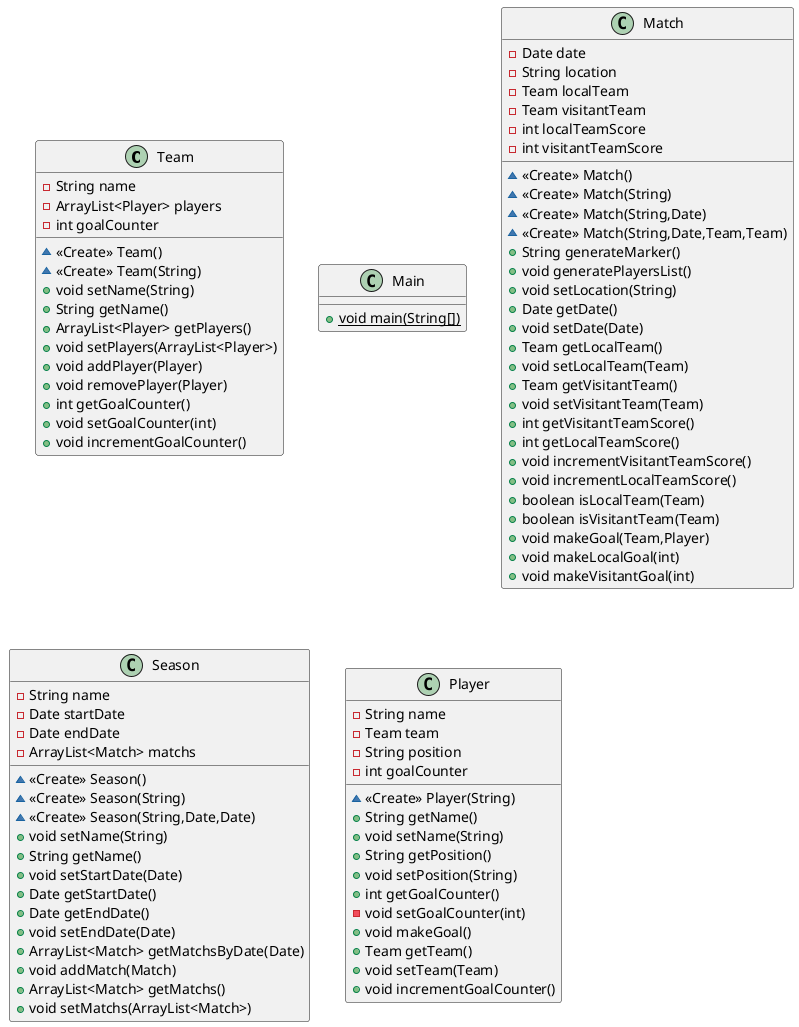 @startuml
class Team {
- String name
- ArrayList<Player> players
- int goalCounter
~ <<Create>> Team()
~ <<Create>> Team(String)
+ void setName(String)
+ String getName()
+ ArrayList<Player> getPlayers()
+ void setPlayers(ArrayList<Player>)
+ void addPlayer(Player)
+ void removePlayer(Player)
+ int getGoalCounter()
+ void setGoalCounter(int)
+ void incrementGoalCounter()
}
class Main {
+ {static} void main(String[])
}
class Match {
- Date date
- String location
- Team localTeam
- Team visitantTeam
- int localTeamScore
- int visitantTeamScore
~ <<Create>> Match()
~ <<Create>> Match(String)
~ <<Create>> Match(String,Date)
~ <<Create>> Match(String,Date,Team,Team)
+ String generateMarker()
+ void generatePlayersList()
+ void setLocation(String)
+ Date getDate()
+ void setDate(Date)
+ Team getLocalTeam()
+ void setLocalTeam(Team)
+ Team getVisitantTeam()
+ void setVisitantTeam(Team)
+ int getVisitantTeamScore()
+ int getLocalTeamScore()
+ void incrementVisitantTeamScore()
+ void incrementLocalTeamScore()
+ boolean isLocalTeam(Team)
+ boolean isVisitantTeam(Team)
+ void makeGoal(Team,Player)
+ void makeLocalGoal(int)
+ void makeVisitantGoal(int)
}
class Season {
- String name
- Date startDate
- Date endDate
- ArrayList<Match> matchs
~ <<Create>> Season()
~ <<Create>> Season(String)
~ <<Create>> Season(String,Date,Date)
+ void setName(String)
+ String getName()
+ void setStartDate(Date)
+ Date getStartDate()
+ Date getEndDate()
+ void setEndDate(Date)
+ ArrayList<Match> getMatchsByDate(Date)
+ void addMatch(Match)
+ ArrayList<Match> getMatchs()
+ void setMatchs(ArrayList<Match>)
}
class Player {
- String name
- Team team
- String position
- int goalCounter
~ <<Create>> Player(String)
+ String getName()
+ void setName(String)
+ String getPosition()
+ void setPosition(String)
+ int getGoalCounter()
- void setGoalCounter(int)
+ void makeGoal()
+ Team getTeam()
+ void setTeam(Team)
+ void incrementGoalCounter()
}
@enduml